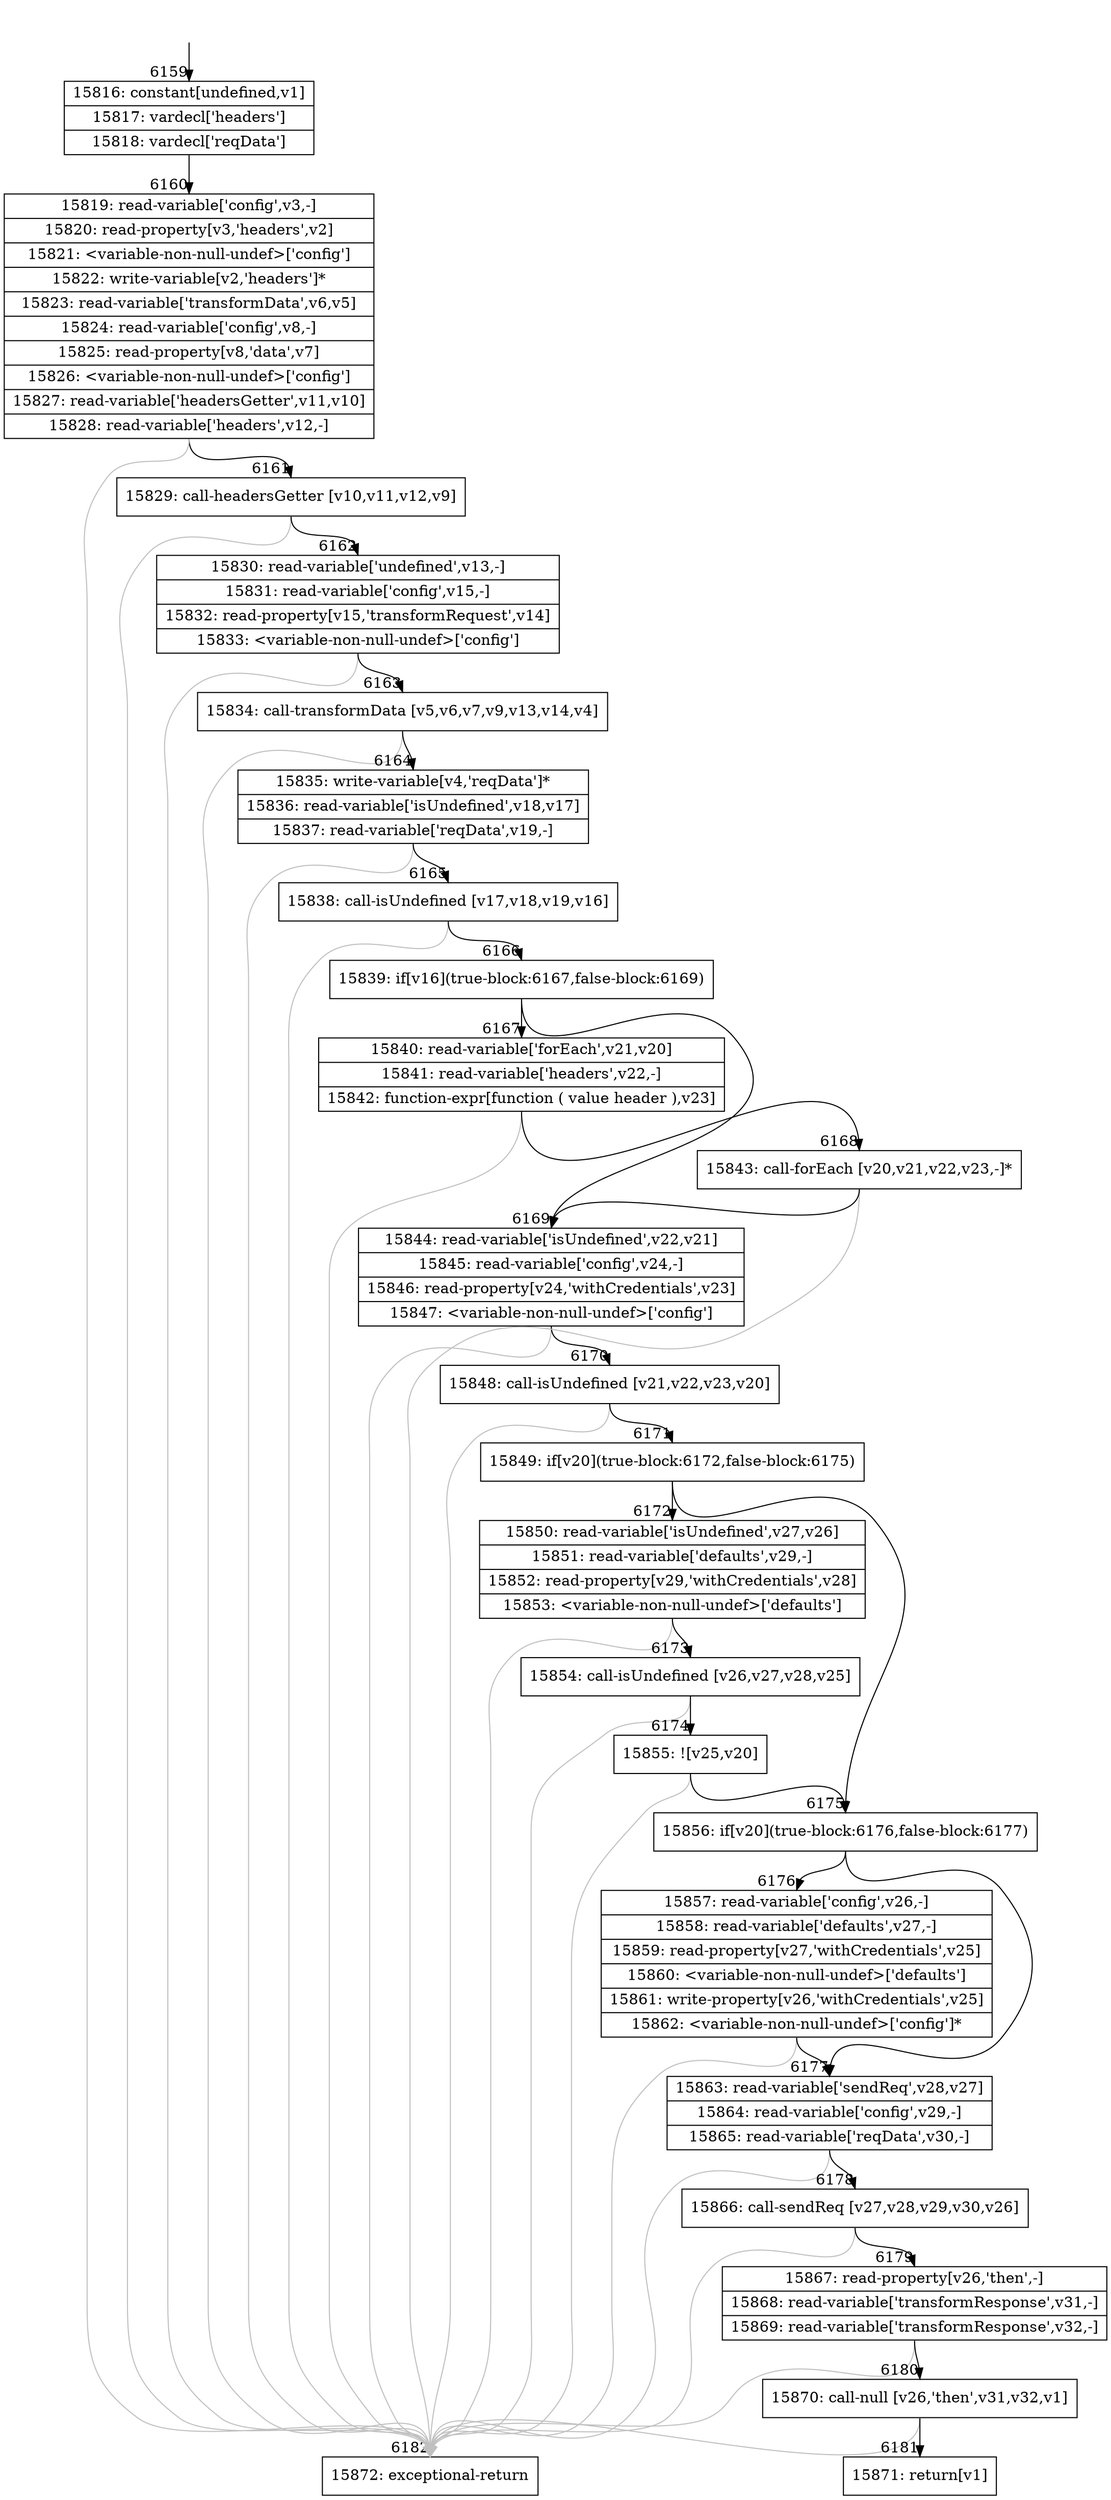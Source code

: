 digraph {
rankdir="TD"
BB_entry462[shape=none,label=""];
BB_entry462 -> BB6159 [tailport=s, headport=n, headlabel="    6159"]
BB6159 [shape=record label="{15816: constant[undefined,v1]|15817: vardecl['headers']|15818: vardecl['reqData']}" ] 
BB6159 -> BB6160 [tailport=s, headport=n, headlabel="      6160"]
BB6160 [shape=record label="{15819: read-variable['config',v3,-]|15820: read-property[v3,'headers',v2]|15821: \<variable-non-null-undef\>['config']|15822: write-variable[v2,'headers']*|15823: read-variable['transformData',v6,v5]|15824: read-variable['config',v8,-]|15825: read-property[v8,'data',v7]|15826: \<variable-non-null-undef\>['config']|15827: read-variable['headersGetter',v11,v10]|15828: read-variable['headers',v12,-]}" ] 
BB6160 -> BB6161 [tailport=s, headport=n, headlabel="      6161"]
BB6160 -> BB6182 [tailport=s, headport=n, color=gray, headlabel="      6182"]
BB6161 [shape=record label="{15829: call-headersGetter [v10,v11,v12,v9]}" ] 
BB6161 -> BB6162 [tailport=s, headport=n, headlabel="      6162"]
BB6161 -> BB6182 [tailport=s, headport=n, color=gray]
BB6162 [shape=record label="{15830: read-variable['undefined',v13,-]|15831: read-variable['config',v15,-]|15832: read-property[v15,'transformRequest',v14]|15833: \<variable-non-null-undef\>['config']}" ] 
BB6162 -> BB6163 [tailport=s, headport=n, headlabel="      6163"]
BB6162 -> BB6182 [tailport=s, headport=n, color=gray]
BB6163 [shape=record label="{15834: call-transformData [v5,v6,v7,v9,v13,v14,v4]}" ] 
BB6163 -> BB6164 [tailport=s, headport=n, headlabel="      6164"]
BB6163 -> BB6182 [tailport=s, headport=n, color=gray]
BB6164 [shape=record label="{15835: write-variable[v4,'reqData']*|15836: read-variable['isUndefined',v18,v17]|15837: read-variable['reqData',v19,-]}" ] 
BB6164 -> BB6165 [tailport=s, headport=n, headlabel="      6165"]
BB6164 -> BB6182 [tailport=s, headport=n, color=gray]
BB6165 [shape=record label="{15838: call-isUndefined [v17,v18,v19,v16]}" ] 
BB6165 -> BB6166 [tailport=s, headport=n, headlabel="      6166"]
BB6165 -> BB6182 [tailport=s, headport=n, color=gray]
BB6166 [shape=record label="{15839: if[v16](true-block:6167,false-block:6169)}" ] 
BB6166 -> BB6167 [tailport=s, headport=n, headlabel="      6167"]
BB6166 -> BB6169 [tailport=s, headport=n, headlabel="      6169"]
BB6167 [shape=record label="{15840: read-variable['forEach',v21,v20]|15841: read-variable['headers',v22,-]|15842: function-expr[function ( value header ),v23]}" ] 
BB6167 -> BB6168 [tailport=s, headport=n, headlabel="      6168"]
BB6167 -> BB6182 [tailport=s, headport=n, color=gray]
BB6168 [shape=record label="{15843: call-forEach [v20,v21,v22,v23,-]*}" ] 
BB6168 -> BB6169 [tailport=s, headport=n]
BB6168 -> BB6182 [tailport=s, headport=n, color=gray]
BB6169 [shape=record label="{15844: read-variable['isUndefined',v22,v21]|15845: read-variable['config',v24,-]|15846: read-property[v24,'withCredentials',v23]|15847: \<variable-non-null-undef\>['config']}" ] 
BB6169 -> BB6170 [tailport=s, headport=n, headlabel="      6170"]
BB6169 -> BB6182 [tailport=s, headport=n, color=gray]
BB6170 [shape=record label="{15848: call-isUndefined [v21,v22,v23,v20]}" ] 
BB6170 -> BB6171 [tailport=s, headport=n, headlabel="      6171"]
BB6170 -> BB6182 [tailport=s, headport=n, color=gray]
BB6171 [shape=record label="{15849: if[v20](true-block:6172,false-block:6175)}" ] 
BB6171 -> BB6175 [tailport=s, headport=n, headlabel="      6175"]
BB6171 -> BB6172 [tailport=s, headport=n, headlabel="      6172"]
BB6172 [shape=record label="{15850: read-variable['isUndefined',v27,v26]|15851: read-variable['defaults',v29,-]|15852: read-property[v29,'withCredentials',v28]|15853: \<variable-non-null-undef\>['defaults']}" ] 
BB6172 -> BB6173 [tailport=s, headport=n, headlabel="      6173"]
BB6172 -> BB6182 [tailport=s, headport=n, color=gray]
BB6173 [shape=record label="{15854: call-isUndefined [v26,v27,v28,v25]}" ] 
BB6173 -> BB6174 [tailport=s, headport=n, headlabel="      6174"]
BB6173 -> BB6182 [tailport=s, headport=n, color=gray]
BB6174 [shape=record label="{15855: ![v25,v20]}" ] 
BB6174 -> BB6175 [tailport=s, headport=n]
BB6174 -> BB6182 [tailport=s, headport=n, color=gray]
BB6175 [shape=record label="{15856: if[v20](true-block:6176,false-block:6177)}" ] 
BB6175 -> BB6176 [tailport=s, headport=n, headlabel="      6176"]
BB6175 -> BB6177 [tailport=s, headport=n, headlabel="      6177"]
BB6176 [shape=record label="{15857: read-variable['config',v26,-]|15858: read-variable['defaults',v27,-]|15859: read-property[v27,'withCredentials',v25]|15860: \<variable-non-null-undef\>['defaults']|15861: write-property[v26,'withCredentials',v25]|15862: \<variable-non-null-undef\>['config']*}" ] 
BB6176 -> BB6177 [tailport=s, headport=n]
BB6176 -> BB6182 [tailport=s, headport=n, color=gray]
BB6177 [shape=record label="{15863: read-variable['sendReq',v28,v27]|15864: read-variable['config',v29,-]|15865: read-variable['reqData',v30,-]}" ] 
BB6177 -> BB6178 [tailport=s, headport=n, headlabel="      6178"]
BB6177 -> BB6182 [tailport=s, headport=n, color=gray]
BB6178 [shape=record label="{15866: call-sendReq [v27,v28,v29,v30,v26]}" ] 
BB6178 -> BB6179 [tailport=s, headport=n, headlabel="      6179"]
BB6178 -> BB6182 [tailport=s, headport=n, color=gray]
BB6179 [shape=record label="{15867: read-property[v26,'then',-]|15868: read-variable['transformResponse',v31,-]|15869: read-variable['transformResponse',v32,-]}" ] 
BB6179 -> BB6180 [tailport=s, headport=n, headlabel="      6180"]
BB6179 -> BB6182 [tailport=s, headport=n, color=gray]
BB6180 [shape=record label="{15870: call-null [v26,'then',v31,v32,v1]}" ] 
BB6180 -> BB6181 [tailport=s, headport=n, headlabel="      6181"]
BB6180 -> BB6182 [tailport=s, headport=n, color=gray]
BB6181 [shape=record label="{15871: return[v1]}" ] 
BB6182 [shape=record label="{15872: exceptional-return}" ] 
//#$~ 10047
}
